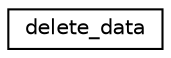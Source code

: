 digraph "Graphical Class Hierarchy"
{
  edge [fontname="Helvetica",fontsize="10",labelfontname="Helvetica",labelfontsize="10"];
  node [fontname="Helvetica",fontsize="10",shape=record];
  rankdir="LR";
  Node1 [label="delete_data",height=0.2,width=0.4,color="black", fillcolor="white", style="filled",URL="$structdelete__data.html"];
}
